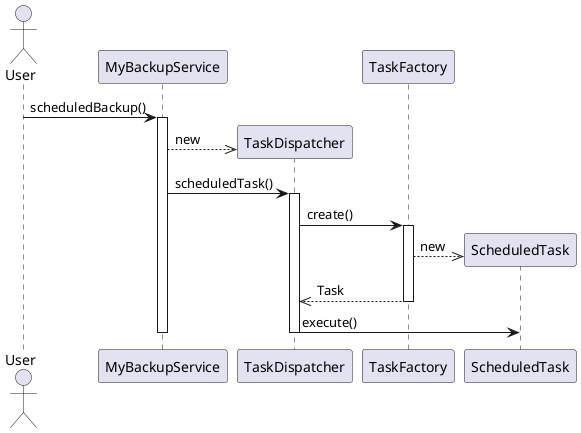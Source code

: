 @startuml

actor User

User -> MyBackupService : scheduledBackup()
activate MyBackupService
create TaskDispatcher
MyBackupService -->> TaskDispatcher : new
MyBackupService -> TaskDispatcher : scheduledTask()
activate TaskDispatcher
TaskDispatcher -> TaskFactory : create()
activate TaskFactory
create ScheduledTask
TaskFactory -->> ScheduledTask : new
TaskDispatcher <<-- TaskFactory : Task
deactivate TaskFactory
TaskDispatcher -> ScheduledTask : execute()
deactivate TaskDispatcher
deactivate MyBackupService

@enduml